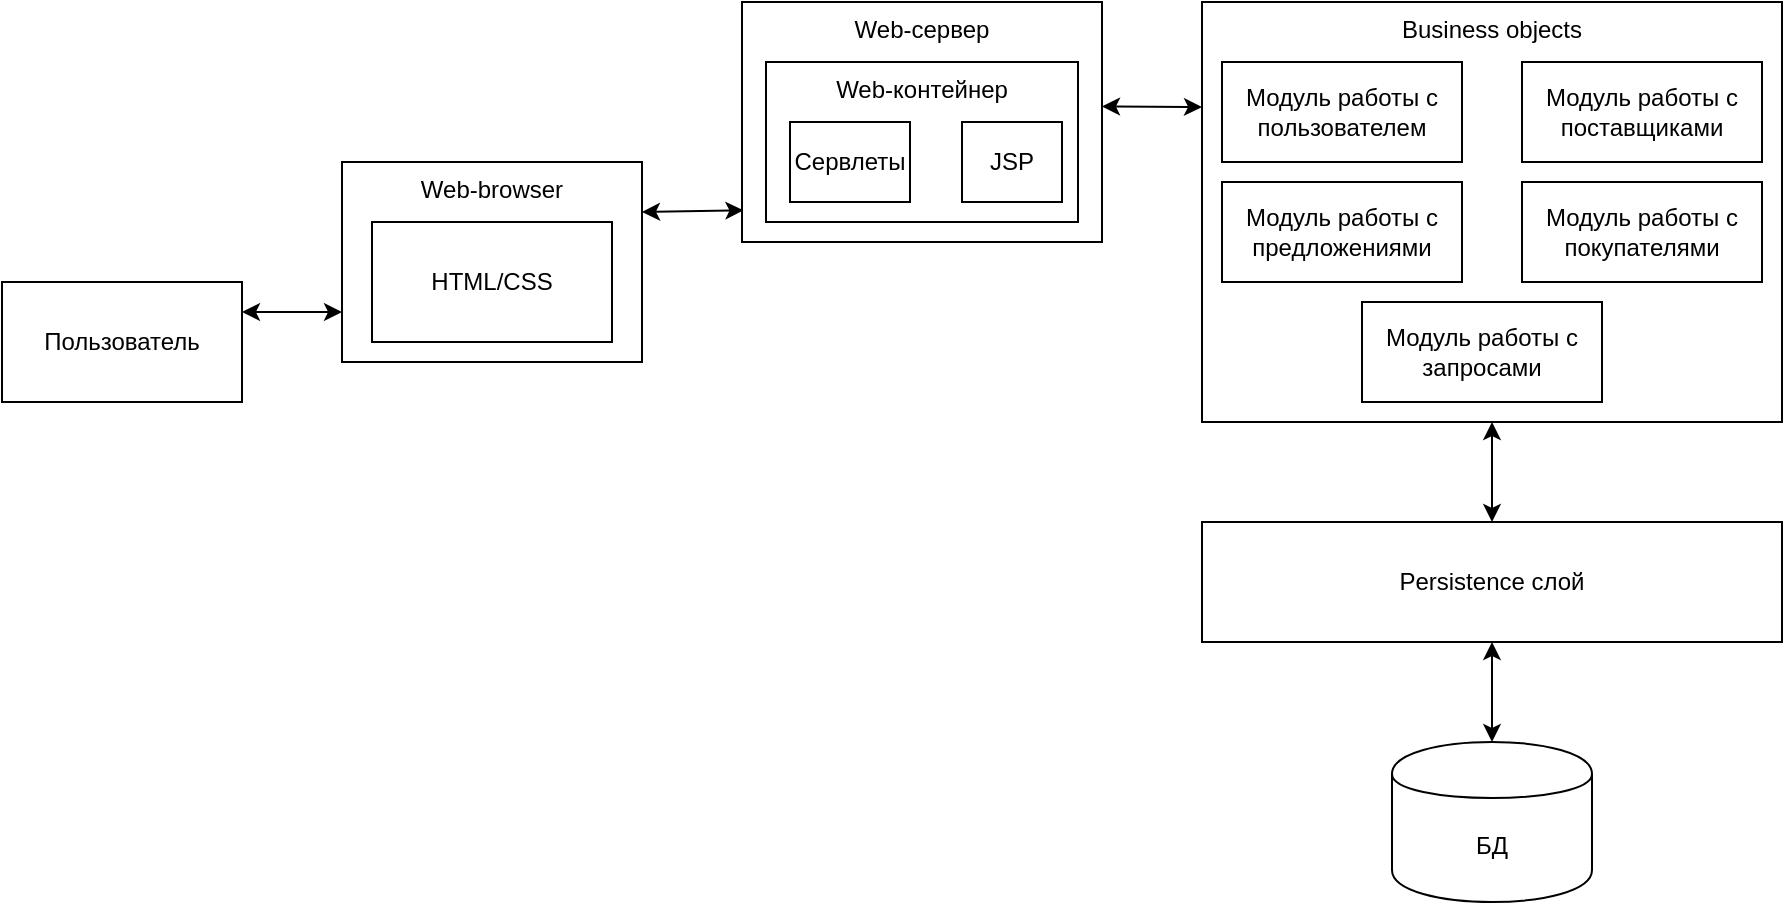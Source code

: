 <mxfile version="13.0.1" type="device"><diagram id="_9ay7SpiWmqZaowNZ3Ak" name="Page-1"><mxGraphModel dx="971" dy="426" grid="0" gridSize="10" guides="1" tooltips="1" connect="1" arrows="1" fold="1" page="0" pageScale="1" pageWidth="827" pageHeight="1169" math="0" shadow="0"><root><mxCell id="0"/><mxCell id="1" parent="0"/><mxCell id="kcKeAiM_haU9qgnrRWfF-1" value="Пользователь" style="rounded=0;whiteSpace=wrap;html=1;" parent="1" vertex="1"><mxGeometry x="20" y="250" width="120" height="60" as="geometry"/></mxCell><mxCell id="kcKeAiM_haU9qgnrRWfF-2" value="Web-browser" style="rounded=0;whiteSpace=wrap;html=1;verticalAlign=top;" parent="1" vertex="1"><mxGeometry x="190" y="190" width="150" height="100" as="geometry"/></mxCell><mxCell id="kcKeAiM_haU9qgnrRWfF-3" value="HTML/CSS" style="rounded=0;whiteSpace=wrap;html=1;" parent="1" vertex="1"><mxGeometry x="205" y="220" width="120" height="60" as="geometry"/></mxCell><mxCell id="kcKeAiM_haU9qgnrRWfF-4" value="Web-сервер" style="rounded=0;whiteSpace=wrap;html=1;verticalAlign=top;" parent="1" vertex="1"><mxGeometry x="390" y="110" width="180" height="120" as="geometry"/></mxCell><mxCell id="kcKeAiM_haU9qgnrRWfF-5" value="Web-контейнер" style="rounded=0;whiteSpace=wrap;html=1;verticalAlign=top;" parent="1" vertex="1"><mxGeometry x="402" y="140" width="156" height="80" as="geometry"/></mxCell><mxCell id="kcKeAiM_haU9qgnrRWfF-7" value="Сервлеты" style="rounded=0;whiteSpace=wrap;html=1;" parent="1" vertex="1"><mxGeometry x="414" y="170" width="60" height="40" as="geometry"/></mxCell><mxCell id="kcKeAiM_haU9qgnrRWfF-8" value="JSP" style="rounded=0;whiteSpace=wrap;html=1;" parent="1" vertex="1"><mxGeometry x="500" y="170" width="50" height="40" as="geometry"/></mxCell><mxCell id="kcKeAiM_haU9qgnrRWfF-10" value="Business objects" style="rounded=0;whiteSpace=wrap;html=1;verticalAlign=top;" parent="1" vertex="1"><mxGeometry x="620" y="110" width="290" height="210" as="geometry"/></mxCell><mxCell id="kcKeAiM_haU9qgnrRWfF-11" value="Модуль работы с пользователем" style="rounded=0;whiteSpace=wrap;html=1;" parent="1" vertex="1"><mxGeometry x="630" y="140" width="120" height="50" as="geometry"/></mxCell><mxCell id="kcKeAiM_haU9qgnrRWfF-12" value="Модуль работы с поставщиками" style="rounded=0;whiteSpace=wrap;html=1;" parent="1" vertex="1"><mxGeometry x="780" y="140" width="120" height="50" as="geometry"/></mxCell><mxCell id="kcKeAiM_haU9qgnrRWfF-13" value="Модуль работы с предложениями" style="rounded=0;whiteSpace=wrap;html=1;" parent="1" vertex="1"><mxGeometry x="630" y="200" width="120" height="50" as="geometry"/></mxCell><mxCell id="kcKeAiM_haU9qgnrRWfF-14" value="Модуль работы с запросами" style="rounded=0;whiteSpace=wrap;html=1;" parent="1" vertex="1"><mxGeometry x="700" y="260" width="120" height="50" as="geometry"/></mxCell><mxCell id="kcKeAiM_haU9qgnrRWfF-15" value="Модуль работы с покупателями" style="rounded=0;whiteSpace=wrap;html=1;" parent="1" vertex="1"><mxGeometry x="780" y="200" width="120" height="50" as="geometry"/></mxCell><mxCell id="kcKeAiM_haU9qgnrRWfF-16" value="Persistence слой" style="rounded=0;whiteSpace=wrap;html=1;" parent="1" vertex="1"><mxGeometry x="620" y="370" width="290" height="60" as="geometry"/></mxCell><mxCell id="kcKeAiM_haU9qgnrRWfF-17" value="БД" style="shape=cylinder;whiteSpace=wrap;html=1;boundedLbl=1;backgroundOutline=1;" parent="1" vertex="1"><mxGeometry x="715" y="480" width="100" height="80" as="geometry"/></mxCell><mxCell id="kcKeAiM_haU9qgnrRWfF-18" value="" style="endArrow=classic;startArrow=classic;html=1;entryX=0.5;entryY=1;entryDx=0;entryDy=0;" parent="1" source="kcKeAiM_haU9qgnrRWfF-17" target="kcKeAiM_haU9qgnrRWfF-16" edge="1"><mxGeometry width="50" height="50" relative="1" as="geometry"><mxPoint x="530" y="320" as="sourcePoint"/><mxPoint x="755" y="414" as="targetPoint"/></mxGeometry></mxCell><mxCell id="kcKeAiM_haU9qgnrRWfF-19" value="" style="endArrow=classic;startArrow=classic;html=1;entryX=0.5;entryY=1;entryDx=0;entryDy=0;exitX=0.5;exitY=0;exitDx=0;exitDy=0;" parent="1" source="kcKeAiM_haU9qgnrRWfF-16" target="kcKeAiM_haU9qgnrRWfF-10" edge="1"><mxGeometry width="50" height="50" relative="1" as="geometry"><mxPoint x="730" y="370" as="sourcePoint"/><mxPoint x="780" y="320" as="targetPoint"/></mxGeometry></mxCell><mxCell id="kcKeAiM_haU9qgnrRWfF-20" value="" style="endArrow=classic;startArrow=classic;html=1;entryX=0;entryY=0.25;entryDx=0;entryDy=0;exitX=1;exitY=0.435;exitDx=0;exitDy=0;exitPerimeter=0;" parent="1" source="kcKeAiM_haU9qgnrRWfF-4" target="kcKeAiM_haU9qgnrRWfF-10" edge="1"><mxGeometry width="50" height="50" relative="1" as="geometry"><mxPoint x="190" y="360" as="sourcePoint"/><mxPoint x="240" y="310" as="targetPoint"/></mxGeometry></mxCell><mxCell id="kcKeAiM_haU9qgnrRWfF-21" value="" style="endArrow=classic;startArrow=classic;html=1;entryX=0.004;entryY=0.868;entryDx=0;entryDy=0;exitX=1;exitY=0.25;exitDx=0;exitDy=0;entryPerimeter=0;" parent="1" source="kcKeAiM_haU9qgnrRWfF-2" target="kcKeAiM_haU9qgnrRWfF-4" edge="1"><mxGeometry width="50" height="50" relative="1" as="geometry"><mxPoint x="470" y="320" as="sourcePoint"/><mxPoint x="520" y="270" as="targetPoint"/></mxGeometry></mxCell><mxCell id="kcKeAiM_haU9qgnrRWfF-22" value="" style="endArrow=classic;startArrow=classic;html=1;entryX=0;entryY=0.75;entryDx=0;entryDy=0;exitX=1;exitY=0.25;exitDx=0;exitDy=0;" parent="1" source="kcKeAiM_haU9qgnrRWfF-1" target="kcKeAiM_haU9qgnrRWfF-2" edge="1"><mxGeometry width="50" height="50" relative="1" as="geometry"><mxPoint x="470" y="320" as="sourcePoint"/><mxPoint x="520" y="270" as="targetPoint"/></mxGeometry></mxCell></root></mxGraphModel></diagram></mxfile>